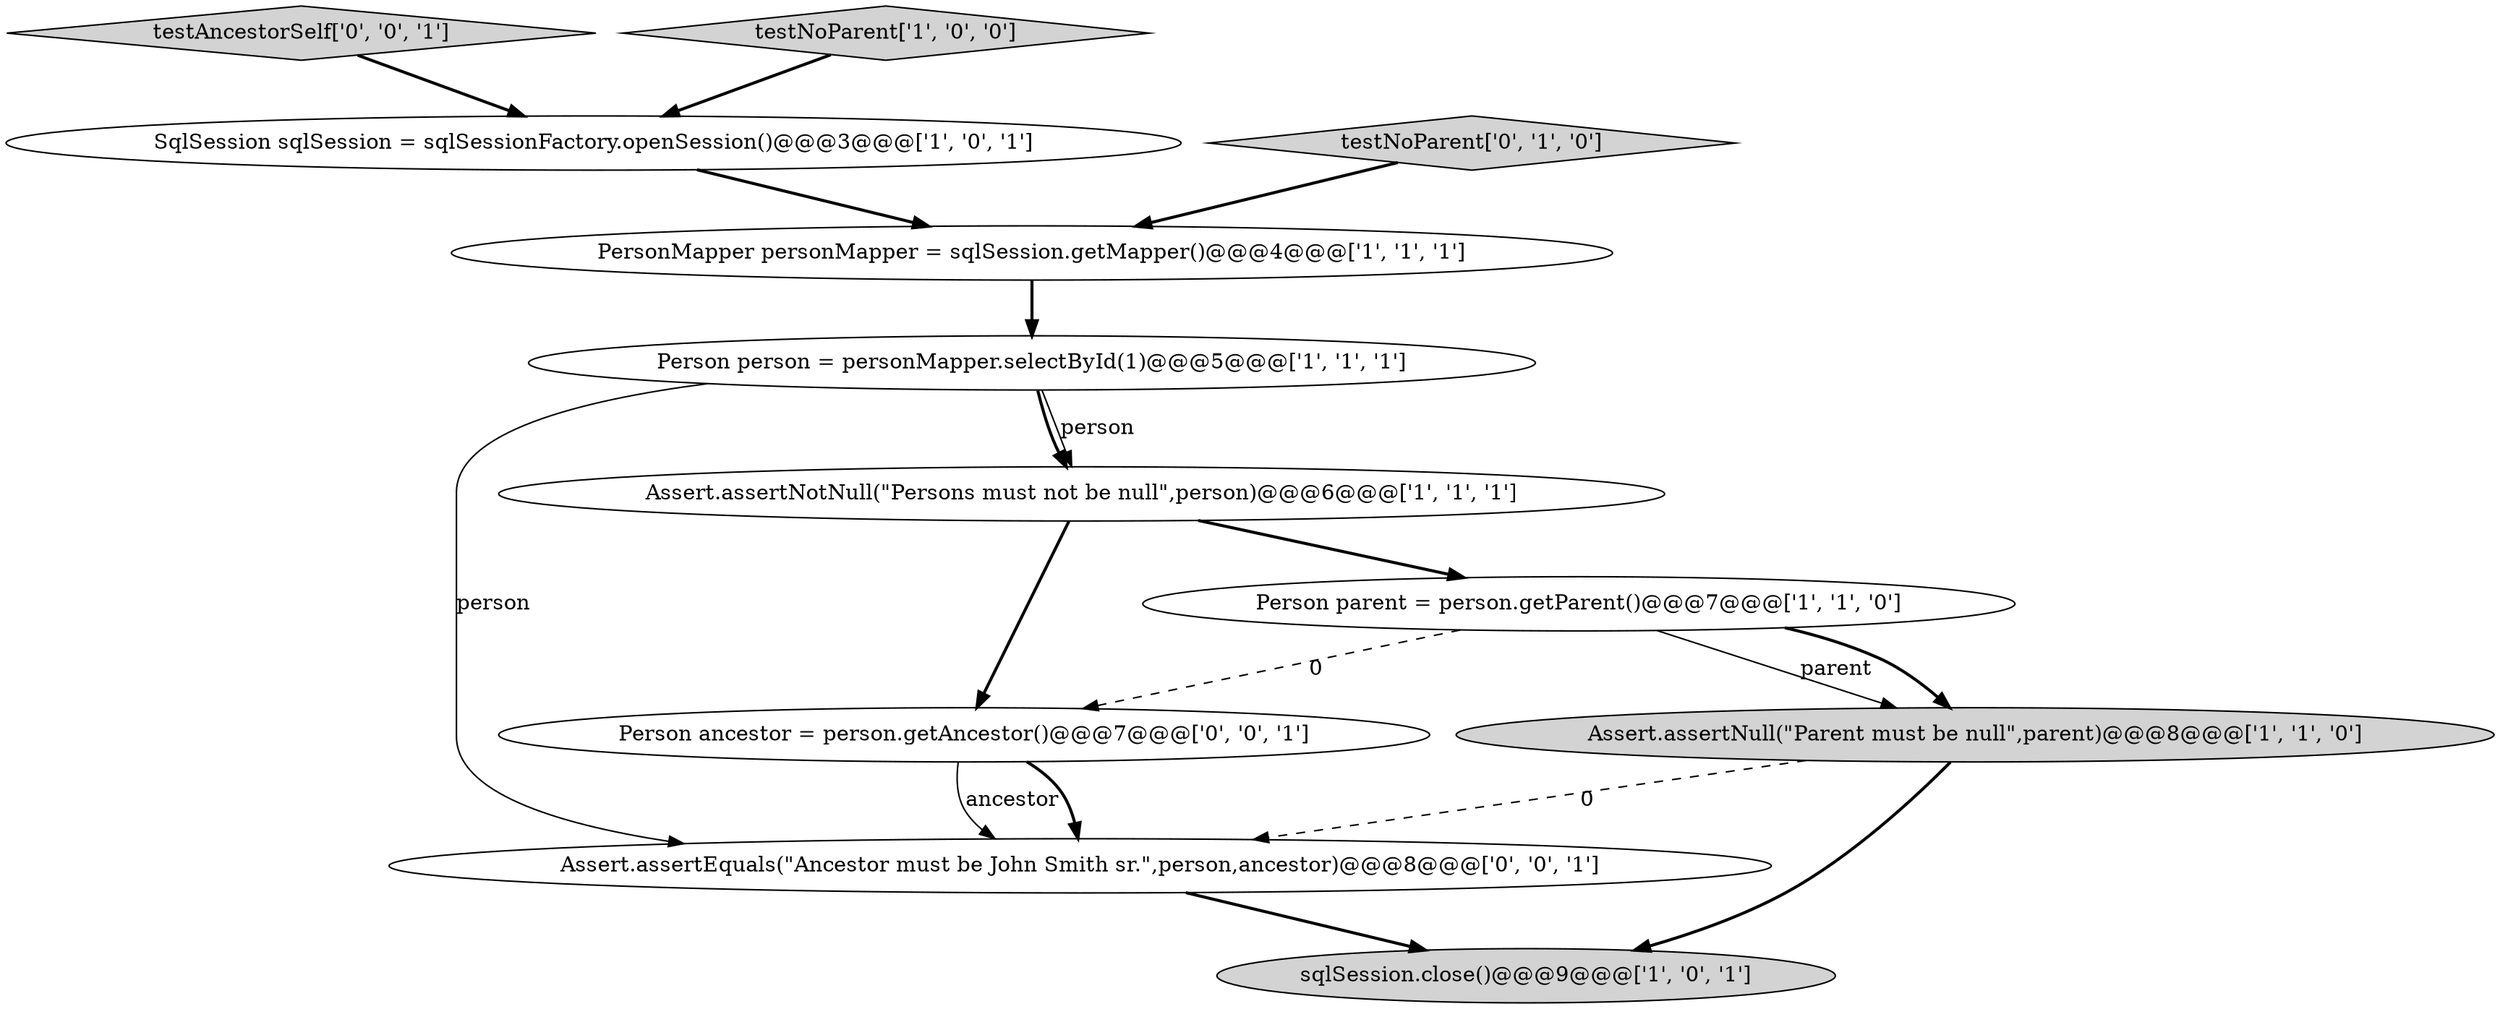 digraph {
4 [style = filled, label = "Person person = personMapper.selectById(1)@@@5@@@['1', '1', '1']", fillcolor = white, shape = ellipse image = "AAA0AAABBB1BBB"];
11 [style = filled, label = "Person ancestor = person.getAncestor()@@@7@@@['0', '0', '1']", fillcolor = white, shape = ellipse image = "AAA0AAABBB3BBB"];
0 [style = filled, label = "Person parent = person.getParent()@@@7@@@['1', '1', '0']", fillcolor = white, shape = ellipse image = "AAA0AAABBB1BBB"];
3 [style = filled, label = "SqlSession sqlSession = sqlSessionFactory.openSession()@@@3@@@['1', '0', '1']", fillcolor = white, shape = ellipse image = "AAA0AAABBB1BBB"];
8 [style = filled, label = "testNoParent['0', '1', '0']", fillcolor = lightgray, shape = diamond image = "AAA0AAABBB2BBB"];
9 [style = filled, label = "testAncestorSelf['0', '0', '1']", fillcolor = lightgray, shape = diamond image = "AAA0AAABBB3BBB"];
10 [style = filled, label = "Assert.assertEquals(\"Ancestor must be John Smith sr.\",person,ancestor)@@@8@@@['0', '0', '1']", fillcolor = white, shape = ellipse image = "AAA0AAABBB3BBB"];
1 [style = filled, label = "Assert.assertNull(\"Parent must be null\",parent)@@@8@@@['1', '1', '0']", fillcolor = lightgray, shape = ellipse image = "AAA0AAABBB1BBB"];
5 [style = filled, label = "PersonMapper personMapper = sqlSession.getMapper()@@@4@@@['1', '1', '1']", fillcolor = white, shape = ellipse image = "AAA0AAABBB1BBB"];
6 [style = filled, label = "sqlSession.close()@@@9@@@['1', '0', '1']", fillcolor = lightgray, shape = ellipse image = "AAA0AAABBB1BBB"];
2 [style = filled, label = "Assert.assertNotNull(\"Persons must not be null\",person)@@@6@@@['1', '1', '1']", fillcolor = white, shape = ellipse image = "AAA0AAABBB1BBB"];
7 [style = filled, label = "testNoParent['1', '0', '0']", fillcolor = lightgray, shape = diamond image = "AAA0AAABBB1BBB"];
9->3 [style = bold, label=""];
11->10 [style = solid, label="ancestor"];
3->5 [style = bold, label=""];
2->0 [style = bold, label=""];
1->6 [style = bold, label=""];
0->11 [style = dashed, label="0"];
4->2 [style = bold, label=""];
1->10 [style = dashed, label="0"];
8->5 [style = bold, label=""];
4->2 [style = solid, label="person"];
11->10 [style = bold, label=""];
0->1 [style = solid, label="parent"];
0->1 [style = bold, label=""];
2->11 [style = bold, label=""];
10->6 [style = bold, label=""];
7->3 [style = bold, label=""];
5->4 [style = bold, label=""];
4->10 [style = solid, label="person"];
}
